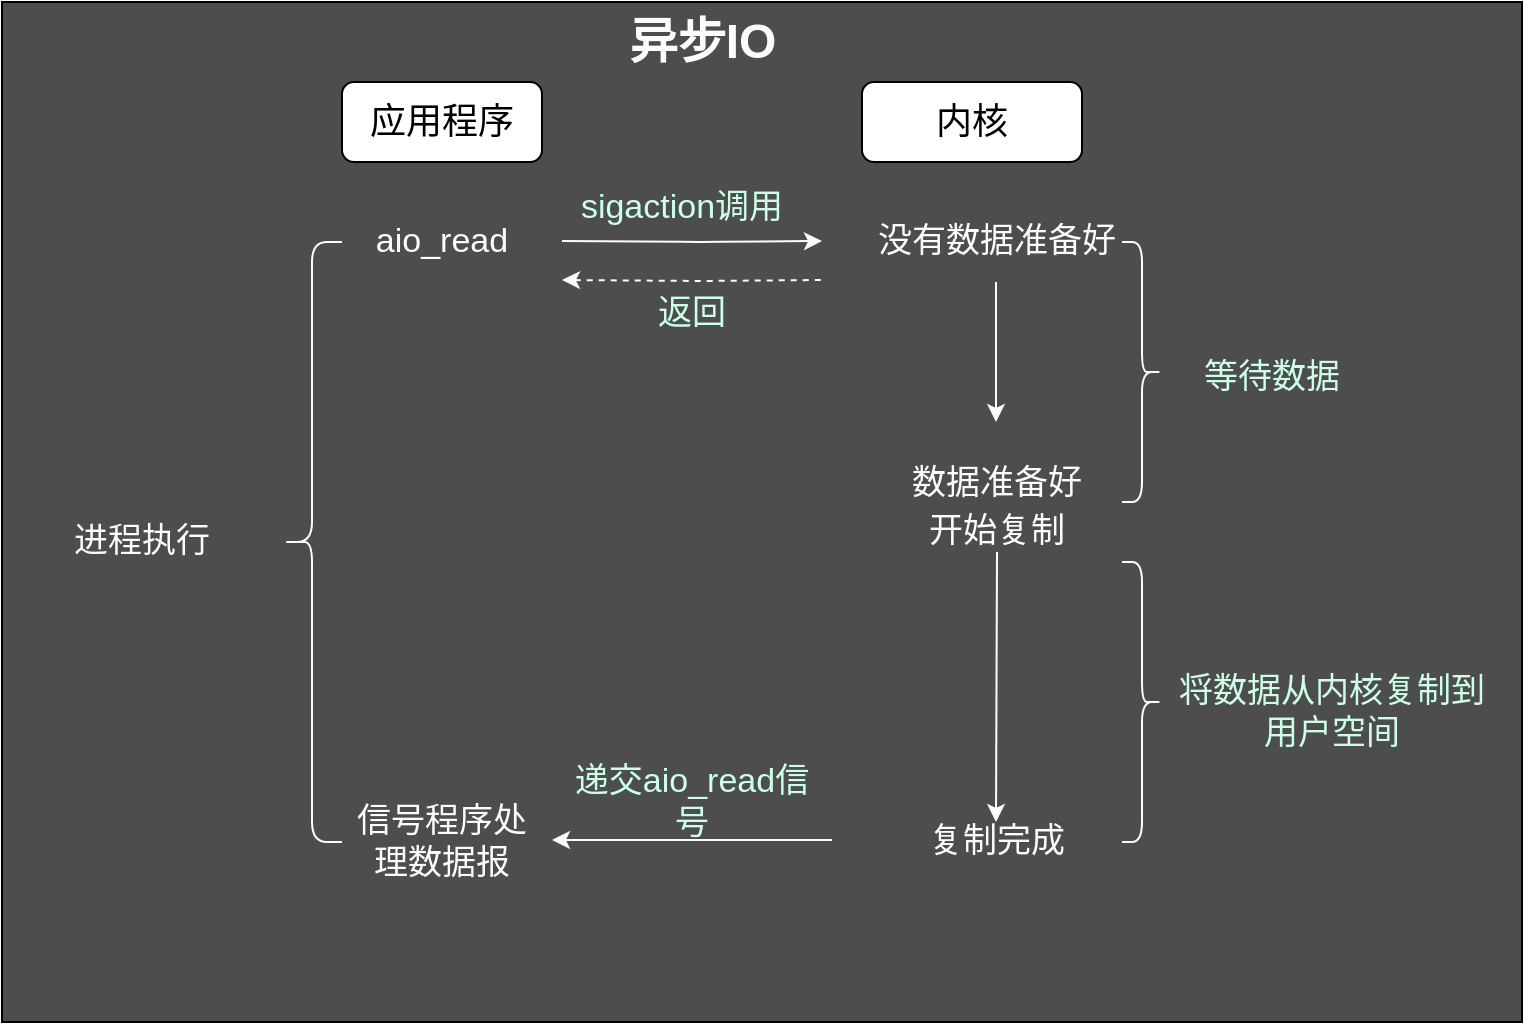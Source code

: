 <mxfile version="13.1.11" type="device"><diagram name="Page-1" id="822b0af5-4adb-64df-f703-e8dfc1f81529"><mxGraphModel dx="745" dy="311" grid="1" gridSize="10" guides="1" tooltips="1" connect="1" arrows="1" fold="1" page="1" pageScale="1" pageWidth="1100" pageHeight="850" background="#ffffff" math="0" shadow="0"><root><mxCell id="0"/><mxCell id="1" parent="0"/><mxCell id="P1i3AgyL0GVNxaC6vwsb-135" value="User forest" style="triangle;whiteSpace=wrap;html=1;rounded=0;shadow=0;comic=0;strokeWidth=1;fontFamily=Verdana;direction=north;labelPosition=center;verticalLabelPosition=bottom;align=center;verticalAlign=top;" vertex="1" parent="1"><mxGeometry x="400" y="92" width="286" height="340" as="geometry"/></mxCell><mxCell id="P1i3AgyL0GVNxaC6vwsb-136" value="" style="ellipse;whiteSpace=wrap;html=1;rounded=0;shadow=0;comic=0;strokeWidth=1;fontFamily=Verdana;" vertex="1" parent="1"><mxGeometry x="473" y="326" width="142" height="94" as="geometry"/></mxCell><mxCell id="P1i3AgyL0GVNxaC6vwsb-137" value="Users" style="verticalLabelPosition=bottom;aspect=fixed;html=1;verticalAlign=top;strokeColor=none;shape=mxgraph.citrix.users;rounded=0;shadow=0;comic=0;fontFamily=Verdana;" vertex="1" parent="1"><mxGeometry x="511" y="339" width="64.5" height="55" as="geometry"/></mxCell><mxCell id="P1i3AgyL0GVNxaC6vwsb-138" value="" style="verticalLabelPosition=bottom;aspect=fixed;html=1;verticalAlign=top;strokeColor=none;shape=mxgraph.citrix.tower_server;rounded=0;shadow=0;comic=0;fontFamily=Verdana;" vertex="1" parent="1"><mxGeometry x="511" y="193" width="65" height="85" as="geometry"/></mxCell><mxCell id="P1i3AgyL0GVNxaC6vwsb-139" value="" style="rounded=0;whiteSpace=wrap;html=1;fillColor=#4D4D4D;" vertex="1" parent="1"><mxGeometry x="160" y="80" width="760" height="510" as="geometry"/></mxCell><mxCell id="P1i3AgyL0GVNxaC6vwsb-140" value="&lt;font style=&quot;font-size: 18px&quot;&gt;应用程序&lt;/font&gt;" style="rounded=1;whiteSpace=wrap;html=1;" vertex="1" parent="1"><mxGeometry x="330" y="120" width="100" height="40" as="geometry"/></mxCell><mxCell id="P1i3AgyL0GVNxaC6vwsb-141" value="&lt;font style=&quot;font-size: 18px&quot;&gt;内核&lt;/font&gt;" style="rounded=1;whiteSpace=wrap;html=1;" vertex="1" parent="1"><mxGeometry x="590" y="120" width="110" height="40" as="geometry"/></mxCell><mxCell id="P1i3AgyL0GVNxaC6vwsb-142" value="&lt;font color=&quot;#fffbfa&quot;&gt;&lt;span style=&quot;font-size: 17px&quot;&gt;aio_read&lt;/span&gt;&lt;/font&gt;" style="text;html=1;strokeColor=none;fillColor=none;align=center;verticalAlign=middle;whiteSpace=wrap;rounded=0;" vertex="1" parent="1"><mxGeometry x="340" y="190" width="80" height="20" as="geometry"/></mxCell><mxCell id="P1i3AgyL0GVNxaC6vwsb-143" value="" style="endArrow=classic;html=1;strokeColor=#FFFBFA;" edge="1" parent="1"><mxGeometry width="50" height="50" relative="1" as="geometry"><mxPoint x="440" y="199.5" as="sourcePoint"/><mxPoint x="570" y="199.5" as="targetPoint"/><Array as="points"><mxPoint x="510" y="200"/></Array></mxGeometry></mxCell><mxCell id="P1i3AgyL0GVNxaC6vwsb-144" value="&lt;font style=&quot;font-size: 17px&quot; color=&quot;#fffbfa&quot;&gt;没有数据准备好&lt;/font&gt;" style="text;html=1;strokeColor=none;fillColor=none;align=center;verticalAlign=middle;whiteSpace=wrap;rounded=0;" vertex="1" parent="1"><mxGeometry x="590" y="190" width="135" height="20" as="geometry"/></mxCell><mxCell id="P1i3AgyL0GVNxaC6vwsb-145" value="&lt;font style=&quot;font-size: 17px&quot; color=&quot;#ccffe6&quot;&gt;sigaction调用&lt;/font&gt;" style="text;html=1;strokeColor=none;fillColor=none;align=center;verticalAlign=middle;whiteSpace=wrap;rounded=0;" vertex="1" parent="1"><mxGeometry x="445" y="173" width="110" height="20" as="geometry"/></mxCell><mxCell id="P1i3AgyL0GVNxaC6vwsb-146" value="&lt;font color=&quot;#fffbfa&quot;&gt;&lt;span style=&quot;font-size: 17px&quot;&gt;信号程序处理数据报&lt;/span&gt;&lt;/font&gt;" style="text;html=1;strokeColor=none;fillColor=none;align=center;verticalAlign=middle;whiteSpace=wrap;rounded=0;" vertex="1" parent="1"><mxGeometry x="330" y="490" width="100" height="20" as="geometry"/></mxCell><mxCell id="P1i3AgyL0GVNxaC6vwsb-147" value="" style="shape=curlyBracket;whiteSpace=wrap;html=1;rounded=1;strokeColor=#FFFBFA;" vertex="1" parent="1"><mxGeometry x="300" y="200" width="30" height="300" as="geometry"/></mxCell><mxCell id="P1i3AgyL0GVNxaC6vwsb-148" value="" style="endArrow=classic;html=1;strokeColor=#FFFBFA;" edge="1" parent="1"><mxGeometry width="50" height="50" relative="1" as="geometry"><mxPoint x="657" y="220" as="sourcePoint"/><mxPoint x="657" y="290" as="targetPoint"/></mxGeometry></mxCell><mxCell id="P1i3AgyL0GVNxaC6vwsb-149" value="&lt;font color=&quot;#fffbfa&quot;&gt;&lt;span style=&quot;font-size: 17px&quot;&gt;数据准备好&lt;/span&gt;&lt;/font&gt;" style="text;html=1;strokeColor=none;fillColor=none;align=center;verticalAlign=middle;whiteSpace=wrap;rounded=0;" vertex="1" parent="1"><mxGeometry x="590" y="311" width="135" height="20" as="geometry"/></mxCell><mxCell id="P1i3AgyL0GVNxaC6vwsb-150" value="&lt;font style=&quot;font-size: 17px&quot; color=&quot;#fffbfa&quot;&gt;开始复制&lt;/font&gt;" style="text;html=1;strokeColor=none;fillColor=none;align=center;verticalAlign=middle;whiteSpace=wrap;rounded=0;" vertex="1" parent="1"><mxGeometry x="590" y="335" width="135" height="20" as="geometry"/></mxCell><mxCell id="P1i3AgyL0GVNxaC6vwsb-152" value="&lt;font color=&quot;#fffbfa&quot;&gt;异步IO&lt;/font&gt;" style="text;strokeColor=none;fillColor=none;html=1;fontSize=24;fontStyle=1;verticalAlign=middle;align=center;" vertex="1" parent="1"><mxGeometry x="460" y="80" width="100" height="40" as="geometry"/></mxCell><mxCell id="P1i3AgyL0GVNxaC6vwsb-153" value="&lt;font style=&quot;font-size: 17px&quot; color=&quot;#fffbfa&quot;&gt;进程执行&lt;/font&gt;" style="text;html=1;strokeColor=none;fillColor=none;align=center;verticalAlign=middle;whiteSpace=wrap;rounded=0;" vertex="1" parent="1"><mxGeometry x="170" y="340" width="120" height="20" as="geometry"/></mxCell><mxCell id="P1i3AgyL0GVNxaC6vwsb-154" value="&lt;font style=&quot;font-size: 17px&quot; color=&quot;#ccffe6&quot;&gt;递交aio_read信号&lt;/font&gt;" style="text;html=1;strokeColor=none;fillColor=none;align=center;verticalAlign=middle;whiteSpace=wrap;rounded=0;" vertex="1" parent="1"><mxGeometry x="445" y="470" width="120" height="20" as="geometry"/></mxCell><mxCell id="P1i3AgyL0GVNxaC6vwsb-155" value="" style="shape=curlyBracket;whiteSpace=wrap;html=1;rounded=1;strokeColor=#FFFBFA;rotation=-180;" vertex="1" parent="1"><mxGeometry x="720" y="200" width="20" height="130" as="geometry"/></mxCell><mxCell id="P1i3AgyL0GVNxaC6vwsb-156" value="&lt;font style=&quot;font-size: 17px&quot; color=&quot;#ccffe6&quot;&gt;等待数据&lt;/font&gt;" style="text;html=1;strokeColor=none;fillColor=none;align=center;verticalAlign=middle;whiteSpace=wrap;rounded=0;" vertex="1" parent="1"><mxGeometry x="710" y="258" width="170" height="20" as="geometry"/></mxCell><mxCell id="P1i3AgyL0GVNxaC6vwsb-157" value="" style="shape=curlyBracket;whiteSpace=wrap;html=1;rounded=1;strokeColor=#FFFBFA;rotation=-180;" vertex="1" parent="1"><mxGeometry x="720" y="360" width="20" height="140" as="geometry"/></mxCell><mxCell id="P1i3AgyL0GVNxaC6vwsb-158" value="&lt;font color=&quot;#ccffe6&quot;&gt;&lt;span style=&quot;font-size: 17px&quot;&gt;将数据从内核复制到用户空间&lt;/span&gt;&lt;/font&gt;" style="text;html=1;strokeColor=none;fillColor=none;align=center;verticalAlign=middle;whiteSpace=wrap;rounded=0;" vertex="1" parent="1"><mxGeometry x="740" y="425" width="170" height="20" as="geometry"/></mxCell><mxCell id="P1i3AgyL0GVNxaC6vwsb-160" value="" style="endArrow=none;html=1;strokeColor=#FFFBFA;endFill=0;startArrow=classic;startFill=1;dashed=1;" edge="1" parent="1"><mxGeometry width="50" height="50" relative="1" as="geometry"><mxPoint x="440" y="219" as="sourcePoint"/><mxPoint x="570" y="219" as="targetPoint"/><Array as="points"><mxPoint x="510" y="219.5"/></Array></mxGeometry></mxCell><mxCell id="P1i3AgyL0GVNxaC6vwsb-162" value="" style="endArrow=classic;html=1;strokeColor=#FFFBFA;exitX=0.5;exitY=1;exitDx=0;exitDy=0;" edge="1" parent="1" source="P1i3AgyL0GVNxaC6vwsb-150"><mxGeometry width="50" height="50" relative="1" as="geometry"><mxPoint x="657" y="420" as="sourcePoint"/><mxPoint x="657" y="490" as="targetPoint"/></mxGeometry></mxCell><mxCell id="P1i3AgyL0GVNxaC6vwsb-163" value="&lt;font style=&quot;font-size: 17px&quot; color=&quot;#fffbfa&quot;&gt;复制完成&lt;/font&gt;" style="text;html=1;strokeColor=none;fillColor=none;align=center;verticalAlign=middle;whiteSpace=wrap;rounded=0;" vertex="1" parent="1"><mxGeometry x="590" y="490" width="135" height="20" as="geometry"/></mxCell><mxCell id="P1i3AgyL0GVNxaC6vwsb-164" value="" style="endArrow=classic;html=1;strokeColor=#FFFBFA;" edge="1" parent="1"><mxGeometry width="50" height="50" relative="1" as="geometry"><mxPoint x="575" y="499" as="sourcePoint"/><mxPoint x="435" y="499" as="targetPoint"/></mxGeometry></mxCell><mxCell id="P1i3AgyL0GVNxaC6vwsb-168" value="&lt;font style=&quot;font-size: 17px&quot; color=&quot;#ccffe6&quot;&gt;返回&lt;/font&gt;" style="text;html=1;strokeColor=none;fillColor=none;align=center;verticalAlign=middle;whiteSpace=wrap;rounded=0;" vertex="1" parent="1"><mxGeometry x="450" y="225.5" width="110" height="20" as="geometry"/></mxCell></root></mxGraphModel></diagram></mxfile>
